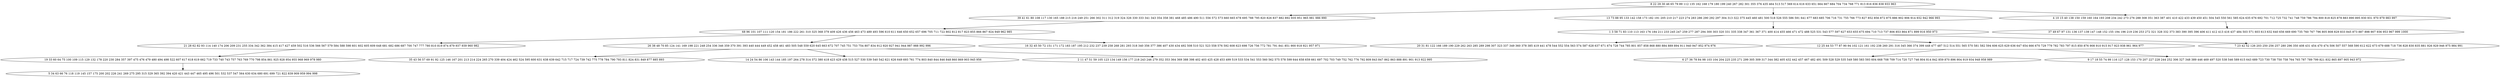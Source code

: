 digraph true_tree {
	"0" -> "1"
	"0" -> "2"
	"1" -> "3"
	"2" -> "4"
	"3" -> "5"
	"3" -> "6"
	"6" -> "7"
	"4" -> "8"
	"5" -> "9"
	"4" -> "10"
	"6" -> "11"
	"6" -> "12"
	"4" -> "13"
	"10" -> "14"
	"3" -> "15"
	"9" -> "16"
	"10" -> "17"
	"0" -> "18"
	"18" -> "19"
	"0" [label="8 22 29 30 46 65 79 89 112 135 162 168 179 180 199 240 267 282 301 355 376 435 464 513 517 569 614 616 633 651 664 667 684 704 734 768 771 813 816 836 838 933 963"];
	"1" [label="39 41 61 80 108 117 130 165 188 215 216 249 251 266 302 311 312 319 324 326 330 333 341 343 354 358 381 468 485 486 490 511 556 572 573 660 665 678 695 788 795 820 826 837 882 892 935 951 965 981 986 990"];
	"2" [label="13 73 88 95 133 142 158 173 182 191 205 210 217 223 274 283 286 290 292 297 304 313 322 375 445 460 481 500 518 526 555 586 591 641 677 683 685 706 716 731 755 766 773 827 852 856 872 875 886 902 906 914 932 942 966 993"];
	"3" [label="68 96 101 107 111 120 154 181 186 222 261 310 325 368 379 409 426 436 456 463 473 489 493 596 610 611 646 650 652 657 696 705 711 722 802 812 817 823 855 866 867 924 949 962 985"];
	"4" [label="1 3 58 71 83 110 113 163 176 184 211 233 245 247 259 277 287 294 300 303 320 331 335 338 347 361 367 371 400 414 455 466 471 472 488 525 531 543 577 597 627 653 655 675 694 710 713 737 806 853 864 871 899 916 950 973"];
	"5" [label="21 28 62 82 93 114 140 174 206 209 231 255 334 342 362 384 415 417 427 459 502 516 536 566 567 579 584 588 598 601 602 605 609 648 681 682 686 687 700 747 777 780 810 819 874 879 937 939 960 982"];
	"6" [label="26 38 48 70 85 124 141 169 198 221 248 254 336 346 359 370 391 393 440 444 449 452 458 461 483 505 548 559 620 645 663 672 707 745 751 753 754 807 834 912 920 927 941 944 987 988 992 996"];
	"7" [label="35 43 56 57 69 91 92 125 146 167 201 213 214 224 265 270 339 404 424 462 524 595 600 631 638 639 642 715 717 724 739 742 775 778 784 790 793 811 824 831 849 877 885 893"];
	"8" [label="20 31 81 122 166 189 190 229 262 263 285 289 298 307 323 337 349 360 378 385 419 441 478 544 552 554 563 574 587 628 637 671 674 728 744 785 801 857 858 868 880 884 889 894 911 940 947 952 974 976"];
	"9" [label="19 33 60 64 75 100 109 115 129 132 178 220 230 284 357 397 475 476 479 480 494 498 522 607 617 618 619 662 719 733 740 743 757 763 769 770 798 854 861 925 928 954 955 968 969 978 980"];
	"10" [label="12 25 44 53 77 87 90 94 102 121 161 192 238 260 291 316 345 366 374 399 448 477 487 512 514 551 565 570 581 582 594 606 625 629 636 647 654 666 670 729 779 782 783 797 815 850 876 908 910 915 917 923 938 961 964 977"];
	"11" [label="14 24 54 86 106 143 144 185 197 264 278 314 372 380 418 423 429 438 515 527 530 539 540 542 621 626 649 693 761 774 803 840 844 846 848 860 869 903 945 956"];
	"12" [label="2 11 47 51 59 105 123 134 149 156 177 218 243 246 279 352 353 364 369 388 398 402 403 425 428 453 499 519 533 534 541 553 560 562 575 578 599 644 658 659 661 697 702 703 749 752 762 776 792 809 843 847 862 863 888 891 901 913 922 995"];
	"13" [label="7 23 42 52 126 203 250 256 257 280 296 350 408 431 454 470 474 506 507 557 568 590 612 622 673 679 688 718 736 828 830 835 881 926 929 946 975 984 991"];
	"14" [label="6 27 36 78 84 98 103 104 204 225 235 271 299 305 309 317 344 382 405 432 442 457 467 482 491 509 528 529 535 549 580 583 593 604 668 708 709 714 720 727 746 804 814 842 859 870 896 904 919 934 948 958 989"];
	"15" [label="16 32 45 50 72 151 171 172 183 187 195 212 232 237 239 258 268 281 293 318 340 356 377 386 407 430 434 492 508 510 521 523 558 576 592 608 623 698 726 756 772 781 791 841 851 900 918 921 957 971"];
	"16" [label="5 34 63 66 76 118 119 145 157 175 200 202 226 241 269 275 295 315 329 365 392 394 420 421 443 447 465 495 496 501 532 537 547 564 630 634 680 691 699 721 822 839 909 959 994 998"];
	"17" [label="9 17 18 55 74 99 116 127 128 153 170 207 227 228 244 252 306 327 348 389 446 469 497 520 538 546 589 615 643 689 723 730 738 750 758 764 765 787 789 799 821 832 865 897 905 943 972"];
	"18" [label="4 10 15 40 138 150 159 160 164 193 208 234 242 273 276 288 308 351 363 387 401 410 422 433 439 450 451 504 545 550 561 585 624 635 676 692 701 712 725 732 741 748 759 786 794 800 818 825 878 883 890 895 930 931 970 979 983 997"];
	"19" [label="37 49 67 97 131 136 137 139 147 148 152 155 194 196 219 236 253 272 321 328 332 373 383 390 395 396 406 411 412 413 416 437 484 503 571 603 613 632 640 656 669 690 735 760 767 796 805 808 829 833 845 873 887 898 907 936 953 967 999 1000"];
}
